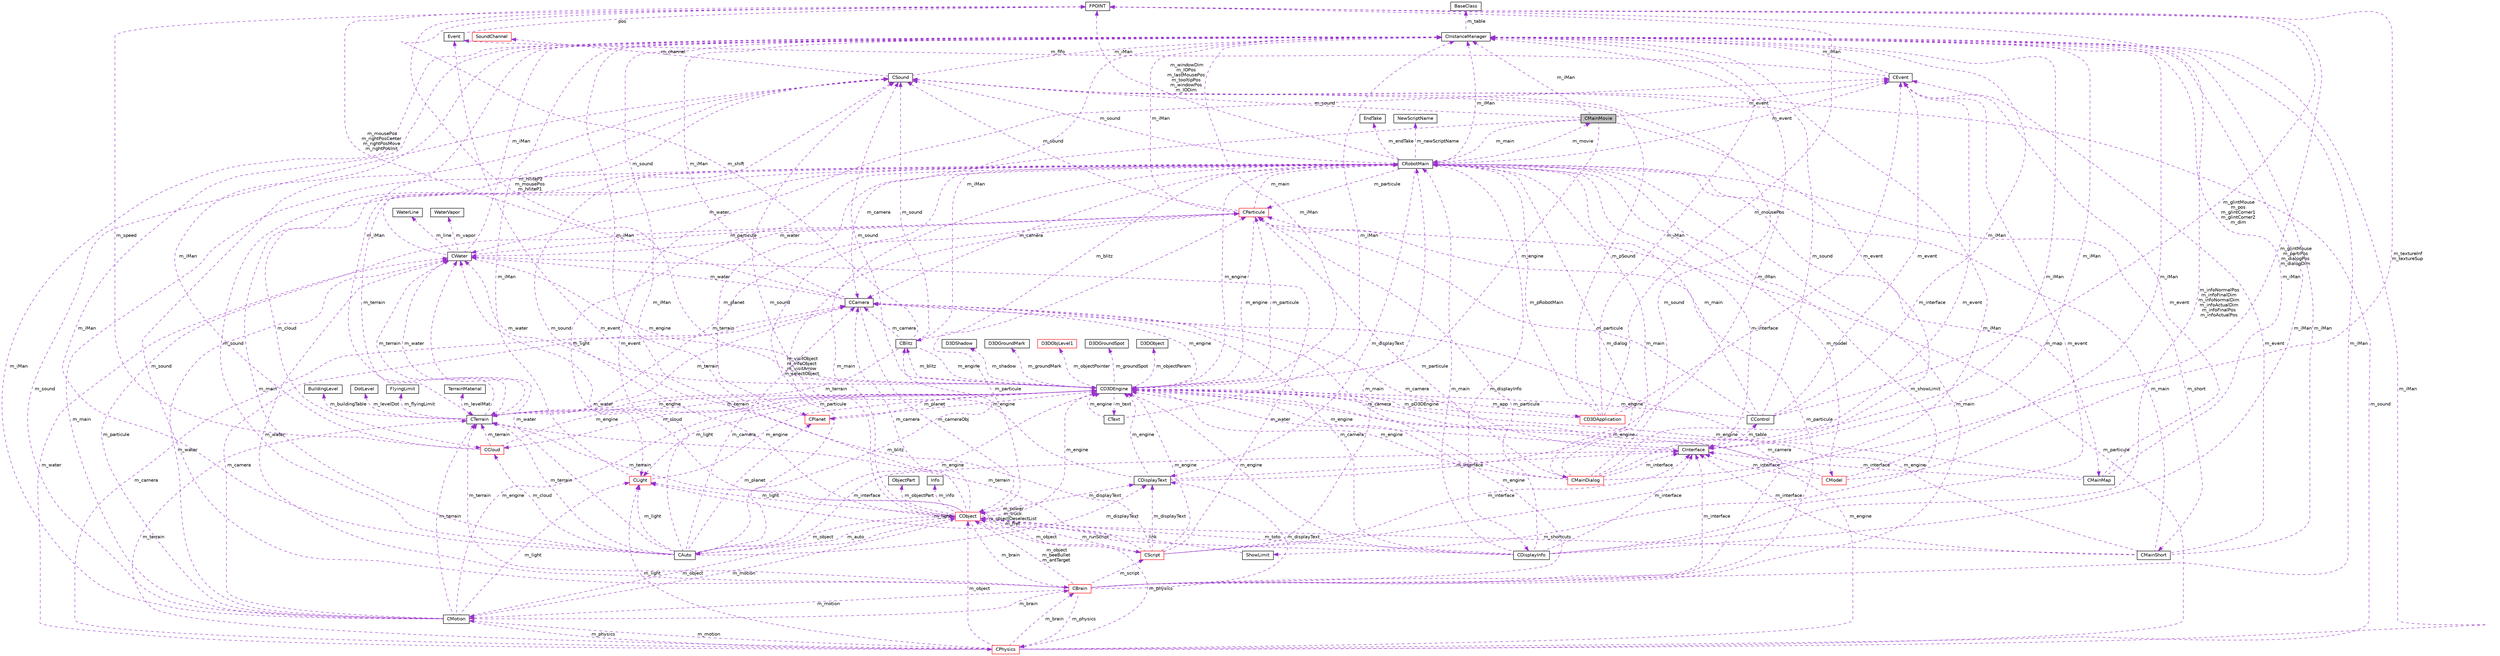 digraph G
{
  edge [fontname="Helvetica",fontsize="10",labelfontname="Helvetica",labelfontsize="10"];
  node [fontname="Helvetica",fontsize="10",shape=record];
  Node1 [label="CMainMovie",height=0.2,width=0.4,color="black", fillcolor="grey75", style="filled" fontcolor="black"];
  Node2 -> Node1 [dir="back",color="darkorchid3",fontsize="10",style="dashed",label=" m_camera" ,fontname="Helvetica"];
  Node2 [label="CCamera",height=0.2,width=0.4,color="black", fillcolor="white", style="filled",URL="$class_c_camera.html"];
  Node3 -> Node2 [dir="back",color="darkorchid3",fontsize="10",style="dashed",label=" m_water" ,fontname="Helvetica"];
  Node3 [label="CWater",height=0.2,width=0.4,color="black", fillcolor="white", style="filled",URL="$class_c_water.html"];
  Node4 -> Node3 [dir="back",color="darkorchid3",fontsize="10",style="dashed",label=" m_particule" ,fontname="Helvetica"];
  Node4 [label="CParticule",height=0.2,width=0.4,color="red", fillcolor="white", style="filled",URL="$class_c_particule.html"];
  Node3 -> Node4 [dir="back",color="darkorchid3",fontsize="10",style="dashed",label=" m_water" ,fontname="Helvetica"];
  Node5 -> Node4 [dir="back",color="darkorchid3",fontsize="10",style="dashed",label=" m_main" ,fontname="Helvetica"];
  Node5 [label="CRobotMain",height=0.2,width=0.4,color="black", fillcolor="white", style="filled",URL="$class_c_robot_main.html"];
  Node4 -> Node5 [dir="back",color="darkorchid3",fontsize="10",style="dashed",label=" m_particule" ,fontname="Helvetica"];
  Node3 -> Node5 [dir="back",color="darkorchid3",fontsize="10",style="dashed",label=" m_water" ,fontname="Helvetica"];
  Node6 -> Node5 [dir="back",color="darkorchid3",fontsize="10",style="dashed",label=" m_showLimit" ,fontname="Helvetica"];
  Node6 [label="ShowLimit",height=0.2,width=0.4,color="black", fillcolor="white", style="filled",URL="$struct_show_limit.html"];
  Node7 -> Node6 [dir="back",color="darkorchid3",fontsize="10",style="dashed",label=" link" ,fontname="Helvetica"];
  Node7 [label="CObject",height=0.2,width=0.4,color="red", fillcolor="white", style="filled",URL="$class_c_object.html"];
  Node4 -> Node7 [dir="back",color="darkorchid3",fontsize="10",style="dashed",label=" m_particule" ,fontname="Helvetica"];
  Node8 -> Node7 [dir="back",color="darkorchid3",fontsize="10",style="dashed",label=" m_runScript" ,fontname="Helvetica"];
  Node8 [label="CScript",height=0.2,width=0.4,color="red", fillcolor="white", style="filled",URL="$class_c_script.html"];
  Node3 -> Node8 [dir="back",color="darkorchid3",fontsize="10",style="dashed",label=" m_water" ,fontname="Helvetica"];
  Node9 -> Node8 [dir="back",color="darkorchid3",fontsize="10",style="dashed",label=" m_displayText" ,fontname="Helvetica"];
  Node9 [label="CDisplayText",height=0.2,width=0.4,color="black", fillcolor="white", style="filled",URL="$class_c_display_text.html"];
  Node10 -> Node9 [dir="back",color="darkorchid3",fontsize="10",style="dashed",label=" m_interface" ,fontname="Helvetica"];
  Node10 [label="CInterface",height=0.2,width=0.4,color="black", fillcolor="white", style="filled",URL="$class_c_interface.html"];
  Node11 -> Node10 [dir="back",color="darkorchid3",fontsize="10",style="dashed",label=" m_table" ,fontname="Helvetica"];
  Node11 [label="CControl",height=0.2,width=0.4,color="black", fillcolor="white", style="filled",URL="$class_c_control.html"];
  Node4 -> Node11 [dir="back",color="darkorchid3",fontsize="10",style="dashed",label=" m_particule" ,fontname="Helvetica"];
  Node5 -> Node11 [dir="back",color="darkorchid3",fontsize="10",style="dashed",label=" m_main" ,fontname="Helvetica"];
  Node12 -> Node11 [dir="back",color="darkorchid3",fontsize="10",style="dashed",label=" m_iMan" ,fontname="Helvetica"];
  Node12 [label="CInstanceManager",height=0.2,width=0.4,color="black", fillcolor="white", style="filled",URL="$class_c_instance_manager.html"];
  Node13 -> Node12 [dir="back",color="darkorchid3",fontsize="10",style="dashed",label=" m_table" ,fontname="Helvetica"];
  Node13 [label="BaseClass",height=0.2,width=0.4,color="black", fillcolor="white", style="filled",URL="$struct_base_class.html"];
  Node14 -> Node11 [dir="back",color="darkorchid3",fontsize="10",style="dashed",label=" m_event" ,fontname="Helvetica"];
  Node14 [label="CEvent",height=0.2,width=0.4,color="black", fillcolor="white", style="filled",URL="$class_c_event.html"];
  Node12 -> Node14 [dir="back",color="darkorchid3",fontsize="10",style="dashed",label=" m_iMan" ,fontname="Helvetica"];
  Node15 -> Node14 [dir="back",color="darkorchid3",fontsize="10",style="dashed",label=" m_fifo" ,fontname="Helvetica"];
  Node15 [label="Event",height=0.2,width=0.4,color="black", fillcolor="white", style="filled",URL="$struct_event.html"];
  Node16 -> Node15 [dir="back",color="darkorchid3",fontsize="10",style="dashed",label=" pos" ,fontname="Helvetica"];
  Node16 [label="FPOINT",height=0.2,width=0.4,color="black", fillcolor="white", style="filled",URL="$struct_f_p_o_i_n_t.html"];
  Node16 -> Node11 [dir="back",color="darkorchid3",fontsize="10",style="dashed",label=" m_glintMouse\nm_pos\nm_glintCorner1\nm_glintCorner2\nm_dim" ,fontname="Helvetica"];
  Node17 -> Node11 [dir="back",color="darkorchid3",fontsize="10",style="dashed",label=" m_sound" ,fontname="Helvetica"];
  Node17 [label="CSound",height=0.2,width=0.4,color="black", fillcolor="white", style="filled",URL="$class_c_sound.html"];
  Node12 -> Node17 [dir="back",color="darkorchid3",fontsize="10",style="dashed",label=" m_iMan" ,fontname="Helvetica"];
  Node18 -> Node17 [dir="back",color="darkorchid3",fontsize="10",style="dashed",label=" m_channel" ,fontname="Helvetica"];
  Node18 [label="SoundChannel",height=0.2,width=0.4,color="red", fillcolor="white", style="filled",URL="$struct_sound_channel.html"];
  Node19 -> Node11 [dir="back",color="darkorchid3",fontsize="10",style="dashed",label=" m_engine" ,fontname="Helvetica"];
  Node19 [label="CD3DEngine",height=0.2,width=0.4,color="black", fillcolor="white", style="filled",URL="$class_c_d3_d_engine.html"];
  Node20 -> Node19 [dir="back",color="darkorchid3",fontsize="10",style="dashed",label=" m_groundMark" ,fontname="Helvetica"];
  Node20 [label="D3DGroundMark",height=0.2,width=0.4,color="black", fillcolor="white", style="filled",URL="$struct_d3_d_ground_mark.html"];
  Node4 -> Node19 [dir="back",color="darkorchid3",fontsize="10",style="dashed",label=" m_particule" ,fontname="Helvetica"];
  Node3 -> Node19 [dir="back",color="darkorchid3",fontsize="10",style="dashed",label=" m_water" ,fontname="Helvetica"];
  Node21 -> Node19 [dir="back",color="darkorchid3",fontsize="10",style="dashed",label=" m_blitz" ,fontname="Helvetica"];
  Node21 [label="CBlitz",height=0.2,width=0.4,color="black", fillcolor="white", style="filled",URL="$class_c_blitz.html"];
  Node2 -> Node21 [dir="back",color="darkorchid3",fontsize="10",style="dashed",label=" m_camera" ,fontname="Helvetica"];
  Node12 -> Node21 [dir="back",color="darkorchid3",fontsize="10",style="dashed",label=" m_iMan" ,fontname="Helvetica"];
  Node22 -> Node21 [dir="back",color="darkorchid3",fontsize="10",style="dashed",label=" m_terrain" ,fontname="Helvetica"];
  Node22 [label="CTerrain",height=0.2,width=0.4,color="black", fillcolor="white", style="filled",URL="$class_c_terrain.html"];
  Node23 -> Node22 [dir="back",color="darkorchid3",fontsize="10",style="dashed",label=" m_levelMat" ,fontname="Helvetica"];
  Node23 [label="TerrainMaterial",height=0.2,width=0.4,color="black", fillcolor="white", style="filled",URL="$struct_terrain_material.html"];
  Node3 -> Node22 [dir="back",color="darkorchid3",fontsize="10",style="dashed",label=" m_water" ,fontname="Helvetica"];
  Node24 -> Node22 [dir="back",color="darkorchid3",fontsize="10",style="dashed",label=" m_buildingTable" ,fontname="Helvetica"];
  Node24 [label="BuildingLevel",height=0.2,width=0.4,color="black", fillcolor="white", style="filled",URL="$struct_building_level.html"];
  Node12 -> Node22 [dir="back",color="darkorchid3",fontsize="10",style="dashed",label=" m_iMan" ,fontname="Helvetica"];
  Node25 -> Node22 [dir="back",color="darkorchid3",fontsize="10",style="dashed",label=" m_levelDot" ,fontname="Helvetica"];
  Node25 [label="DotLevel",height=0.2,width=0.4,color="black", fillcolor="white", style="filled",URL="$struct_dot_level.html"];
  Node19 -> Node22 [dir="back",color="darkorchid3",fontsize="10",style="dashed",label=" m_engine" ,fontname="Helvetica"];
  Node26 -> Node22 [dir="back",color="darkorchid3",fontsize="10",style="dashed",label=" m_flyingLimit" ,fontname="Helvetica"];
  Node26 [label="FlyingLimit",height=0.2,width=0.4,color="black", fillcolor="white", style="filled",URL="$struct_flying_limit.html"];
  Node16 -> Node21 [dir="back",color="darkorchid3",fontsize="10",style="dashed",label=" m_shift" ,fontname="Helvetica"];
  Node17 -> Node21 [dir="back",color="darkorchid3",fontsize="10",style="dashed",label=" m_sound" ,fontname="Helvetica"];
  Node19 -> Node21 [dir="back",color="darkorchid3",fontsize="10",style="dashed",label=" m_engine" ,fontname="Helvetica"];
  Node27 -> Node19 [dir="back",color="darkorchid3",fontsize="10",style="dashed",label=" m_light" ,fontname="Helvetica"];
  Node27 [label="CLight",height=0.2,width=0.4,color="red", fillcolor="white", style="filled",URL="$class_c_light.html"];
  Node12 -> Node27 [dir="back",color="darkorchid3",fontsize="10",style="dashed",label=" m_iMan" ,fontname="Helvetica"];
  Node19 -> Node27 [dir="back",color="darkorchid3",fontsize="10",style="dashed",label=" m_engine" ,fontname="Helvetica"];
  Node28 -> Node19 [dir="back",color="darkorchid3",fontsize="10",style="dashed",label=" m_objectPointer" ,fontname="Helvetica"];
  Node28 [label="D3DObjLevel1",height=0.2,width=0.4,color="red", fillcolor="white", style="filled",URL="$struct_d3_d_obj_level1.html"];
  Node29 -> Node19 [dir="back",color="darkorchid3",fontsize="10",style="dashed",label=" m_cloud" ,fontname="Helvetica"];
  Node29 [label="CCloud",height=0.2,width=0.4,color="red", fillcolor="white", style="filled",URL="$class_c_cloud.html"];
  Node12 -> Node29 [dir="back",color="darkorchid3",fontsize="10",style="dashed",label=" m_iMan" ,fontname="Helvetica"];
  Node22 -> Node29 [dir="back",color="darkorchid3",fontsize="10",style="dashed",label=" m_terrain" ,fontname="Helvetica"];
  Node16 -> Node29 [dir="back",color="darkorchid3",fontsize="10",style="dashed",label=" m_speed" ,fontname="Helvetica"];
  Node19 -> Node29 [dir="back",color="darkorchid3",fontsize="10",style="dashed",label=" m_engine" ,fontname="Helvetica"];
  Node30 -> Node19 [dir="back",color="darkorchid3",fontsize="10",style="dashed",label=" m_groundSpot" ,fontname="Helvetica"];
  Node30 [label="D3DGroundSpot",height=0.2,width=0.4,color="black", fillcolor="white", style="filled",URL="$struct_d3_d_ground_spot.html"];
  Node12 -> Node19 [dir="back",color="darkorchid3",fontsize="10",style="dashed",label=" m_iMan" ,fontname="Helvetica"];
  Node22 -> Node19 [dir="back",color="darkorchid3",fontsize="10",style="dashed",label=" m_terrain" ,fontname="Helvetica"];
  Node31 -> Node19 [dir="back",color="darkorchid3",fontsize="10",style="dashed",label=" m_app" ,fontname="Helvetica"];
  Node31 [label="CD3DApplication",height=0.2,width=0.4,color="red", fillcolor="white", style="filled",URL="$class_c_d3_d_application.html"];
  Node5 -> Node31 [dir="back",color="darkorchid3",fontsize="10",style="dashed",label=" m_pRobotMain" ,fontname="Helvetica"];
  Node12 -> Node31 [dir="back",color="darkorchid3",fontsize="10",style="dashed",label=" m_iMan" ,fontname="Helvetica"];
  Node14 -> Node31 [dir="back",color="darkorchid3",fontsize="10",style="dashed",label=" m_event" ,fontname="Helvetica"];
  Node16 -> Node31 [dir="back",color="darkorchid3",fontsize="10",style="dashed",label=" m_mousePos" ,fontname="Helvetica"];
  Node17 -> Node31 [dir="back",color="darkorchid3",fontsize="10",style="dashed",label=" m_pSound" ,fontname="Helvetica"];
  Node19 -> Node31 [dir="back",color="darkorchid3",fontsize="10",style="dashed",label=" m_pD3DEngine" ,fontname="Helvetica"];
  Node16 -> Node19 [dir="back",color="darkorchid3",fontsize="10",style="dashed",label=" m_hiliteP2\nm_mousePos\nm_hiliteP1" ,fontname="Helvetica"];
  Node32 -> Node19 [dir="back",color="darkorchid3",fontsize="10",style="dashed",label=" m_objectParam" ,fontname="Helvetica"];
  Node32 [label="D3DObject",height=0.2,width=0.4,color="black", fillcolor="white", style="filled",URL="$struct_d3_d_object.html"];
  Node17 -> Node19 [dir="back",color="darkorchid3",fontsize="10",style="dashed",label=" m_sound" ,fontname="Helvetica"];
  Node33 -> Node19 [dir="back",color="darkorchid3",fontsize="10",style="dashed",label=" m_planet" ,fontname="Helvetica"];
  Node33 [label="CPlanet",height=0.2,width=0.4,color="red", fillcolor="white", style="filled",URL="$class_c_planet.html"];
  Node12 -> Node33 [dir="back",color="darkorchid3",fontsize="10",style="dashed",label=" m_iMan" ,fontname="Helvetica"];
  Node19 -> Node33 [dir="back",color="darkorchid3",fontsize="10",style="dashed",label=" m_engine" ,fontname="Helvetica"];
  Node34 -> Node19 [dir="back",color="darkorchid3",fontsize="10",style="dashed",label=" m_text" ,fontname="Helvetica"];
  Node34 [label="CText",height=0.2,width=0.4,color="black", fillcolor="white", style="filled",URL="$class_c_text.html"];
  Node12 -> Node34 [dir="back",color="darkorchid3",fontsize="10",style="dashed",label=" m_iMan" ,fontname="Helvetica"];
  Node19 -> Node34 [dir="back",color="darkorchid3",fontsize="10",style="dashed",label=" m_engine" ,fontname="Helvetica"];
  Node35 -> Node19 [dir="back",color="darkorchid3",fontsize="10",style="dashed",label=" m_shadow" ,fontname="Helvetica"];
  Node35 [label="D3DShadow",height=0.2,width=0.4,color="black", fillcolor="white", style="filled",URL="$struct_d3_d_shadow.html"];
  Node2 -> Node10 [dir="back",color="darkorchid3",fontsize="10",style="dashed",label=" m_camera" ,fontname="Helvetica"];
  Node12 -> Node10 [dir="back",color="darkorchid3",fontsize="10",style="dashed",label=" m_iMan" ,fontname="Helvetica"];
  Node19 -> Node10 [dir="back",color="darkorchid3",fontsize="10",style="dashed",label=" m_engine" ,fontname="Helvetica"];
  Node12 -> Node9 [dir="back",color="darkorchid3",fontsize="10",style="dashed",label=" m_iMan" ,fontname="Helvetica"];
  Node17 -> Node9 [dir="back",color="darkorchid3",fontsize="10",style="dashed",label=" m_sound" ,fontname="Helvetica"];
  Node19 -> Node9 [dir="back",color="darkorchid3",fontsize="10",style="dashed",label=" m_engine" ,fontname="Helvetica"];
  Node5 -> Node8 [dir="back",color="darkorchid3",fontsize="10",style="dashed",label=" m_main" ,fontname="Helvetica"];
  Node10 -> Node8 [dir="back",color="darkorchid3",fontsize="10",style="dashed",label=" m_interface" ,fontname="Helvetica"];
  Node12 -> Node8 [dir="back",color="darkorchid3",fontsize="10",style="dashed",label=" m_iMan" ,fontname="Helvetica"];
  Node15 -> Node8 [dir="back",color="darkorchid3",fontsize="10",style="dashed",label=" m_event" ,fontname="Helvetica"];
  Node22 -> Node8 [dir="back",color="darkorchid3",fontsize="10",style="dashed",label=" m_terrain" ,fontname="Helvetica"];
  Node7 -> Node8 [dir="back",color="darkorchid3",fontsize="10",style="dashed",label=" m_object" ,fontname="Helvetica"];
  Node19 -> Node8 [dir="back",color="darkorchid3",fontsize="10",style="dashed",label=" m_engine" ,fontname="Helvetica"];
  Node3 -> Node7 [dir="back",color="darkorchid3",fontsize="10",style="dashed",label=" m_water" ,fontname="Helvetica"];
  Node27 -> Node7 [dir="back",color="darkorchid3",fontsize="10",style="dashed",label=" m_light" ,fontname="Helvetica"];
  Node36 -> Node7 [dir="back",color="darkorchid3",fontsize="10",style="dashed",label=" m_brain" ,fontname="Helvetica"];
  Node36 [label="CBrain",height=0.2,width=0.4,color="red", fillcolor="white", style="filled",URL="$class_c_brain.html"];
  Node4 -> Node36 [dir="back",color="darkorchid3",fontsize="10",style="dashed",label=" m_particule" ,fontname="Helvetica"];
  Node8 -> Node36 [dir="back",color="darkorchid3",fontsize="10",style="dashed",label=" m_script" ,fontname="Helvetica"];
  Node3 -> Node36 [dir="back",color="darkorchid3",fontsize="10",style="dashed",label=" m_water" ,fontname="Helvetica"];
  Node2 -> Node36 [dir="back",color="darkorchid3",fontsize="10",style="dashed",label=" m_camera" ,fontname="Helvetica"];
  Node9 -> Node36 [dir="back",color="darkorchid3",fontsize="10",style="dashed",label=" m_displayText" ,fontname="Helvetica"];
  Node5 -> Node36 [dir="back",color="darkorchid3",fontsize="10",style="dashed",label=" m_main" ,fontname="Helvetica"];
  Node10 -> Node36 [dir="back",color="darkorchid3",fontsize="10",style="dashed",label=" m_interface" ,fontname="Helvetica"];
  Node12 -> Node36 [dir="back",color="darkorchid3",fontsize="10",style="dashed",label=" m_iMan" ,fontname="Helvetica"];
  Node22 -> Node36 [dir="back",color="darkorchid3",fontsize="10",style="dashed",label=" m_terrain" ,fontname="Helvetica"];
  Node37 -> Node36 [dir="back",color="darkorchid3",fontsize="10",style="dashed",label=" m_physics" ,fontname="Helvetica"];
  Node37 [label="CPhysics",height=0.2,width=0.4,color="red", fillcolor="white", style="filled",URL="$class_c_physics.html"];
  Node4 -> Node37 [dir="back",color="darkorchid3",fontsize="10",style="dashed",label=" m_particule" ,fontname="Helvetica"];
  Node3 -> Node37 [dir="back",color="darkorchid3",fontsize="10",style="dashed",label=" m_water" ,fontname="Helvetica"];
  Node27 -> Node37 [dir="back",color="darkorchid3",fontsize="10",style="dashed",label=" m_light" ,fontname="Helvetica"];
  Node36 -> Node37 [dir="back",color="darkorchid3",fontsize="10",style="dashed",label=" m_brain" ,fontname="Helvetica"];
  Node2 -> Node37 [dir="back",color="darkorchid3",fontsize="10",style="dashed",label=" m_camera" ,fontname="Helvetica"];
  Node12 -> Node37 [dir="back",color="darkorchid3",fontsize="10",style="dashed",label=" m_iMan" ,fontname="Helvetica"];
  Node22 -> Node37 [dir="back",color="darkorchid3",fontsize="10",style="dashed",label=" m_terrain" ,fontname="Helvetica"];
  Node17 -> Node37 [dir="back",color="darkorchid3",fontsize="10",style="dashed",label=" m_sound" ,fontname="Helvetica"];
  Node38 -> Node37 [dir="back",color="darkorchid3",fontsize="10",style="dashed",label=" m_motion" ,fontname="Helvetica"];
  Node38 [label="CMotion",height=0.2,width=0.4,color="black", fillcolor="white", style="filled",URL="$class_c_motion.html"];
  Node4 -> Node38 [dir="back",color="darkorchid3",fontsize="10",style="dashed",label=" m_particule" ,fontname="Helvetica"];
  Node3 -> Node38 [dir="back",color="darkorchid3",fontsize="10",style="dashed",label=" m_water" ,fontname="Helvetica"];
  Node27 -> Node38 [dir="back",color="darkorchid3",fontsize="10",style="dashed",label=" m_light" ,fontname="Helvetica"];
  Node36 -> Node38 [dir="back",color="darkorchid3",fontsize="10",style="dashed",label=" m_brain" ,fontname="Helvetica"];
  Node2 -> Node38 [dir="back",color="darkorchid3",fontsize="10",style="dashed",label=" m_camera" ,fontname="Helvetica"];
  Node5 -> Node38 [dir="back",color="darkorchid3",fontsize="10",style="dashed",label=" m_main" ,fontname="Helvetica"];
  Node12 -> Node38 [dir="back",color="darkorchid3",fontsize="10",style="dashed",label=" m_iMan" ,fontname="Helvetica"];
  Node22 -> Node38 [dir="back",color="darkorchid3",fontsize="10",style="dashed",label=" m_terrain" ,fontname="Helvetica"];
  Node37 -> Node38 [dir="back",color="darkorchid3",fontsize="10",style="dashed",label=" m_physics" ,fontname="Helvetica"];
  Node17 -> Node38 [dir="back",color="darkorchid3",fontsize="10",style="dashed",label=" m_sound" ,fontname="Helvetica"];
  Node7 -> Node38 [dir="back",color="darkorchid3",fontsize="10",style="dashed",label=" m_object" ,fontname="Helvetica"];
  Node19 -> Node38 [dir="back",color="darkorchid3",fontsize="10",style="dashed",label=" m_engine" ,fontname="Helvetica"];
  Node7 -> Node37 [dir="back",color="darkorchid3",fontsize="10",style="dashed",label=" m_object" ,fontname="Helvetica"];
  Node19 -> Node37 [dir="back",color="darkorchid3",fontsize="10",style="dashed",label=" m_engine" ,fontname="Helvetica"];
  Node17 -> Node36 [dir="back",color="darkorchid3",fontsize="10",style="dashed",label=" m_sound" ,fontname="Helvetica"];
  Node38 -> Node36 [dir="back",color="darkorchid3",fontsize="10",style="dashed",label=" m_motion" ,fontname="Helvetica"];
  Node7 -> Node36 [dir="back",color="darkorchid3",fontsize="10",style="dashed",label=" m_object\nm_beeBullet\nm_antTarget" ,fontname="Helvetica"];
  Node19 -> Node36 [dir="back",color="darkorchid3",fontsize="10",style="dashed",label=" m_engine" ,fontname="Helvetica"];
  Node2 -> Node7 [dir="back",color="darkorchid3",fontsize="10",style="dashed",label=" m_camera" ,fontname="Helvetica"];
  Node9 -> Node7 [dir="back",color="darkorchid3",fontsize="10",style="dashed",label=" m_displayText" ,fontname="Helvetica"];
  Node39 -> Node7 [dir="back",color="darkorchid3",fontsize="10",style="dashed",label=" m_objectPart" ,fontname="Helvetica"];
  Node39 [label="ObjectPart",height=0.2,width=0.4,color="black", fillcolor="white", style="filled",URL="$struct_object_part.html"];
  Node5 -> Node7 [dir="back",color="darkorchid3",fontsize="10",style="dashed",label=" m_main" ,fontname="Helvetica"];
  Node12 -> Node7 [dir="back",color="darkorchid3",fontsize="10",style="dashed",label=" m_iMan" ,fontname="Helvetica"];
  Node22 -> Node7 [dir="back",color="darkorchid3",fontsize="10",style="dashed",label=" m_terrain" ,fontname="Helvetica"];
  Node37 -> Node7 [dir="back",color="darkorchid3",fontsize="10",style="dashed",label=" m_physics" ,fontname="Helvetica"];
  Node40 -> Node7 [dir="back",color="darkorchid3",fontsize="10",style="dashed",label=" m_info" ,fontname="Helvetica"];
  Node40 [label="Info",height=0.2,width=0.4,color="black", fillcolor="white", style="filled",URL="$struct_info.html"];
  Node17 -> Node7 [dir="back",color="darkorchid3",fontsize="10",style="dashed",label=" m_sound" ,fontname="Helvetica"];
  Node41 -> Node7 [dir="back",color="darkorchid3",fontsize="10",style="dashed",label=" m_auto" ,fontname="Helvetica"];
  Node41 [label="CAuto",height=0.2,width=0.4,color="black", fillcolor="white", style="filled",URL="$class_c_auto.html"];
  Node4 -> Node41 [dir="back",color="darkorchid3",fontsize="10",style="dashed",label=" m_particule" ,fontname="Helvetica"];
  Node3 -> Node41 [dir="back",color="darkorchid3",fontsize="10",style="dashed",label=" m_water" ,fontname="Helvetica"];
  Node21 -> Node41 [dir="back",color="darkorchid3",fontsize="10",style="dashed",label=" m_blitz" ,fontname="Helvetica"];
  Node27 -> Node41 [dir="back",color="darkorchid3",fontsize="10",style="dashed",label=" m_light" ,fontname="Helvetica"];
  Node29 -> Node41 [dir="back",color="darkorchid3",fontsize="10",style="dashed",label=" m_cloud" ,fontname="Helvetica"];
  Node2 -> Node41 [dir="back",color="darkorchid3",fontsize="10",style="dashed",label=" m_camera" ,fontname="Helvetica"];
  Node9 -> Node41 [dir="back",color="darkorchid3",fontsize="10",style="dashed",label=" m_displayText" ,fontname="Helvetica"];
  Node5 -> Node41 [dir="back",color="darkorchid3",fontsize="10",style="dashed",label=" m_main" ,fontname="Helvetica"];
  Node10 -> Node41 [dir="back",color="darkorchid3",fontsize="10",style="dashed",label=" m_interface" ,fontname="Helvetica"];
  Node12 -> Node41 [dir="back",color="darkorchid3",fontsize="10",style="dashed",label=" m_iMan" ,fontname="Helvetica"];
  Node14 -> Node41 [dir="back",color="darkorchid3",fontsize="10",style="dashed",label=" m_event" ,fontname="Helvetica"];
  Node22 -> Node41 [dir="back",color="darkorchid3",fontsize="10",style="dashed",label=" m_terrain" ,fontname="Helvetica"];
  Node17 -> Node41 [dir="back",color="darkorchid3",fontsize="10",style="dashed",label=" m_sound" ,fontname="Helvetica"];
  Node33 -> Node41 [dir="back",color="darkorchid3",fontsize="10",style="dashed",label=" m_planet" ,fontname="Helvetica"];
  Node7 -> Node41 [dir="back",color="darkorchid3",fontsize="10",style="dashed",label=" m_object" ,fontname="Helvetica"];
  Node19 -> Node41 [dir="back",color="darkorchid3",fontsize="10",style="dashed",label=" m_engine" ,fontname="Helvetica"];
  Node38 -> Node7 [dir="back",color="darkorchid3",fontsize="10",style="dashed",label=" m_motion" ,fontname="Helvetica"];
  Node7 -> Node7 [dir="back",color="darkorchid3",fontsize="10",style="dashed",label=" m_power\nm_truck\nm_objectDeselectList\nm_fret" ,fontname="Helvetica"];
  Node19 -> Node7 [dir="back",color="darkorchid3",fontsize="10",style="dashed",label=" m_engine" ,fontname="Helvetica"];
  Node27 -> Node5 [dir="back",color="darkorchid3",fontsize="10",style="dashed",label=" m_light" ,fontname="Helvetica"];
  Node21 -> Node5 [dir="back",color="darkorchid3",fontsize="10",style="dashed",label=" m_blitz" ,fontname="Helvetica"];
  Node29 -> Node5 [dir="back",color="darkorchid3",fontsize="10",style="dashed",label=" m_cloud" ,fontname="Helvetica"];
  Node42 -> Node5 [dir="back",color="darkorchid3",fontsize="10",style="dashed",label=" m_dialog" ,fontname="Helvetica"];
  Node42 [label="CMainDialog",height=0.2,width=0.4,color="red", fillcolor="white", style="filled",URL="$class_c_main_dialog.html"];
  Node4 -> Node42 [dir="back",color="darkorchid3",fontsize="10",style="dashed",label=" m_particule" ,fontname="Helvetica"];
  Node2 -> Node42 [dir="back",color="darkorchid3",fontsize="10",style="dashed",label=" m_camera" ,fontname="Helvetica"];
  Node10 -> Node42 [dir="back",color="darkorchid3",fontsize="10",style="dashed",label=" m_interface" ,fontname="Helvetica"];
  Node5 -> Node42 [dir="back",color="darkorchid3",fontsize="10",style="dashed",label=" m_main" ,fontname="Helvetica"];
  Node12 -> Node42 [dir="back",color="darkorchid3",fontsize="10",style="dashed",label=" m_iMan" ,fontname="Helvetica"];
  Node14 -> Node42 [dir="back",color="darkorchid3",fontsize="10",style="dashed",label=" m_event" ,fontname="Helvetica"];
  Node16 -> Node42 [dir="back",color="darkorchid3",fontsize="10",style="dashed",label=" m_glintMouse\nm_partiPos\nm_dialogPos\nm_dialogDim" ,fontname="Helvetica"];
  Node17 -> Node42 [dir="back",color="darkorchid3",fontsize="10",style="dashed",label=" m_sound" ,fontname="Helvetica"];
  Node19 -> Node42 [dir="back",color="darkorchid3",fontsize="10",style="dashed",label=" m_engine" ,fontname="Helvetica"];
  Node2 -> Node5 [dir="back",color="darkorchid3",fontsize="10",style="dashed",label=" m_camera" ,fontname="Helvetica"];
  Node1 -> Node5 [dir="back",color="darkorchid3",fontsize="10",style="dashed",label=" m_movie" ,fontname="Helvetica"];
  Node9 -> Node5 [dir="back",color="darkorchid3",fontsize="10",style="dashed",label=" m_displayText" ,fontname="Helvetica"];
  Node10 -> Node5 [dir="back",color="darkorchid3",fontsize="10",style="dashed",label=" m_interface" ,fontname="Helvetica"];
  Node43 -> Node5 [dir="back",color="darkorchid3",fontsize="10",style="dashed",label=" m_model" ,fontname="Helvetica"];
  Node43 [label="CModel",height=0.2,width=0.4,color="red", fillcolor="white", style="filled",URL="$class_c_model.html"];
  Node10 -> Node43 [dir="back",color="darkorchid3",fontsize="10",style="dashed",label=" m_interface" ,fontname="Helvetica"];
  Node12 -> Node43 [dir="back",color="darkorchid3",fontsize="10",style="dashed",label=" m_iMan" ,fontname="Helvetica"];
  Node16 -> Node43 [dir="back",color="darkorchid3",fontsize="10",style="dashed",label=" m_textureInf\nm_textureSup" ,fontname="Helvetica"];
  Node19 -> Node43 [dir="back",color="darkorchid3",fontsize="10",style="dashed",label=" m_engine" ,fontname="Helvetica"];
  Node12 -> Node5 [dir="back",color="darkorchid3",fontsize="10",style="dashed",label=" m_iMan" ,fontname="Helvetica"];
  Node44 -> Node5 [dir="back",color="darkorchid3",fontsize="10",style="dashed",label=" m_newScriptName" ,fontname="Helvetica"];
  Node44 [label="NewScriptName",height=0.2,width=0.4,color="black", fillcolor="white", style="filled",URL="$struct_new_script_name.html"];
  Node14 -> Node5 [dir="back",color="darkorchid3",fontsize="10",style="dashed",label=" m_event" ,fontname="Helvetica"];
  Node22 -> Node5 [dir="back",color="darkorchid3",fontsize="10",style="dashed",label=" m_terrain" ,fontname="Helvetica"];
  Node16 -> Node5 [dir="back",color="darkorchid3",fontsize="10",style="dashed",label=" m_windowDim\nm_IOPos\nm_lastMousePos\nm_tooltipPos\nm_windowPos\nm_IODim" ,fontname="Helvetica"];
  Node45 -> Node5 [dir="back",color="darkorchid3",fontsize="10",style="dashed",label=" m_short" ,fontname="Helvetica"];
  Node45 [label="CMainShort",height=0.2,width=0.4,color="black", fillcolor="white", style="filled",URL="$class_c_main_short.html"];
  Node5 -> Node45 [dir="back",color="darkorchid3",fontsize="10",style="dashed",label=" m_main" ,fontname="Helvetica"];
  Node10 -> Node45 [dir="back",color="darkorchid3",fontsize="10",style="dashed",label=" m_interface" ,fontname="Helvetica"];
  Node12 -> Node45 [dir="back",color="darkorchid3",fontsize="10",style="dashed",label=" m_iMan" ,fontname="Helvetica"];
  Node14 -> Node45 [dir="back",color="darkorchid3",fontsize="10",style="dashed",label=" m_event" ,fontname="Helvetica"];
  Node7 -> Node45 [dir="back",color="darkorchid3",fontsize="10",style="dashed",label=" m_shortcuts" ,fontname="Helvetica"];
  Node19 -> Node45 [dir="back",color="darkorchid3",fontsize="10",style="dashed",label=" m_engine" ,fontname="Helvetica"];
  Node17 -> Node5 [dir="back",color="darkorchid3",fontsize="10",style="dashed",label=" m_sound" ,fontname="Helvetica"];
  Node33 -> Node5 [dir="back",color="darkorchid3",fontsize="10",style="dashed",label=" m_planet" ,fontname="Helvetica"];
  Node7 -> Node5 [dir="back",color="darkorchid3",fontsize="10",style="dashed",label=" m_visitObject\nm_infoObject\nm_visitArrow\nm_selectObject" ,fontname="Helvetica"];
  Node19 -> Node5 [dir="back",color="darkorchid3",fontsize="10",style="dashed",label=" m_engine" ,fontname="Helvetica"];
  Node46 -> Node5 [dir="back",color="darkorchid3",fontsize="10",style="dashed",label=" m_endTake" ,fontname="Helvetica"];
  Node46 [label="EndTake",height=0.2,width=0.4,color="black", fillcolor="white", style="filled",URL="$struct_end_take.html"];
  Node47 -> Node5 [dir="back",color="darkorchid3",fontsize="10",style="dashed",label=" m_displayInfo" ,fontname="Helvetica"];
  Node47 [label="CDisplayInfo",height=0.2,width=0.4,color="black", fillcolor="white", style="filled",URL="$class_c_display_info.html"];
  Node4 -> Node47 [dir="back",color="darkorchid3",fontsize="10",style="dashed",label=" m_particule" ,fontname="Helvetica"];
  Node27 -> Node47 [dir="back",color="darkorchid3",fontsize="10",style="dashed",label=" m_light" ,fontname="Helvetica"];
  Node2 -> Node47 [dir="back",color="darkorchid3",fontsize="10",style="dashed",label=" m_camera" ,fontname="Helvetica"];
  Node10 -> Node47 [dir="back",color="darkorchid3",fontsize="10",style="dashed",label=" m_interface" ,fontname="Helvetica"];
  Node5 -> Node47 [dir="back",color="darkorchid3",fontsize="10",style="dashed",label=" m_main" ,fontname="Helvetica"];
  Node12 -> Node47 [dir="back",color="darkorchid3",fontsize="10",style="dashed",label=" m_iMan" ,fontname="Helvetica"];
  Node14 -> Node47 [dir="back",color="darkorchid3",fontsize="10",style="dashed",label=" m_event" ,fontname="Helvetica"];
  Node16 -> Node47 [dir="back",color="darkorchid3",fontsize="10",style="dashed",label=" m_infoNormalPos\nm_infoFinalDim\nm_infoNormalDim\nm_infoActualDim\nm_infoFinalPos\nm_infoActualPos" ,fontname="Helvetica"];
  Node7 -> Node47 [dir="back",color="darkorchid3",fontsize="10",style="dashed",label=" m_toto" ,fontname="Helvetica"];
  Node19 -> Node47 [dir="back",color="darkorchid3",fontsize="10",style="dashed",label=" m_engine" ,fontname="Helvetica"];
  Node48 -> Node5 [dir="back",color="darkorchid3",fontsize="10",style="dashed",label=" m_map" ,fontname="Helvetica"];
  Node48 [label="CMainMap",height=0.2,width=0.4,color="black", fillcolor="white", style="filled",URL="$class_c_main_map.html"];
  Node10 -> Node48 [dir="back",color="darkorchid3",fontsize="10",style="dashed",label=" m_interface" ,fontname="Helvetica"];
  Node12 -> Node48 [dir="back",color="darkorchid3",fontsize="10",style="dashed",label=" m_iMan" ,fontname="Helvetica"];
  Node14 -> Node48 [dir="back",color="darkorchid3",fontsize="10",style="dashed",label=" m_event" ,fontname="Helvetica"];
  Node19 -> Node48 [dir="back",color="darkorchid3",fontsize="10",style="dashed",label=" m_engine" ,fontname="Helvetica"];
  Node12 -> Node4 [dir="back",color="darkorchid3",fontsize="10",style="dashed",label=" m_iMan" ,fontname="Helvetica"];
  Node22 -> Node4 [dir="back",color="darkorchid3",fontsize="10",style="dashed",label=" m_terrain" ,fontname="Helvetica"];
  Node17 -> Node4 [dir="back",color="darkorchid3",fontsize="10",style="dashed",label=" m_sound" ,fontname="Helvetica"];
  Node19 -> Node4 [dir="back",color="darkorchid3",fontsize="10",style="dashed",label=" m_engine" ,fontname="Helvetica"];
  Node12 -> Node3 [dir="back",color="darkorchid3",fontsize="10",style="dashed",label=" m_iMan" ,fontname="Helvetica"];
  Node22 -> Node3 [dir="back",color="darkorchid3",fontsize="10",style="dashed",label=" m_terrain" ,fontname="Helvetica"];
  Node49 -> Node3 [dir="back",color="darkorchid3",fontsize="10",style="dashed",label=" m_line" ,fontname="Helvetica"];
  Node49 [label="WaterLine",height=0.2,width=0.4,color="black", fillcolor="white", style="filled",URL="$struct_water_line.html"];
  Node17 -> Node3 [dir="back",color="darkorchid3",fontsize="10",style="dashed",label=" m_sound" ,fontname="Helvetica"];
  Node50 -> Node3 [dir="back",color="darkorchid3",fontsize="10",style="dashed",label=" m_vapor" ,fontname="Helvetica"];
  Node50 [label="WaterVapor",height=0.2,width=0.4,color="black", fillcolor="white", style="filled",URL="$struct_water_vapor.html"];
  Node19 -> Node3 [dir="back",color="darkorchid3",fontsize="10",style="dashed",label=" m_engine" ,fontname="Helvetica"];
  Node12 -> Node2 [dir="back",color="darkorchid3",fontsize="10",style="dashed",label=" m_iMan" ,fontname="Helvetica"];
  Node22 -> Node2 [dir="back",color="darkorchid3",fontsize="10",style="dashed",label=" m_terrain" ,fontname="Helvetica"];
  Node16 -> Node2 [dir="back",color="darkorchid3",fontsize="10",style="dashed",label=" m_mousePos\nm_rightPosCenter\nm_rightPosMove\nm_rightPosInit" ,fontname="Helvetica"];
  Node7 -> Node2 [dir="back",color="darkorchid3",fontsize="10",style="dashed",label=" m_cameraObj" ,fontname="Helvetica"];
  Node19 -> Node2 [dir="back",color="darkorchid3",fontsize="10",style="dashed",label=" m_engine" ,fontname="Helvetica"];
  Node5 -> Node1 [dir="back",color="darkorchid3",fontsize="10",style="dashed",label=" m_main" ,fontname="Helvetica"];
  Node10 -> Node1 [dir="back",color="darkorchid3",fontsize="10",style="dashed",label=" m_interface" ,fontname="Helvetica"];
  Node12 -> Node1 [dir="back",color="darkorchid3",fontsize="10",style="dashed",label=" m_iMan" ,fontname="Helvetica"];
  Node14 -> Node1 [dir="back",color="darkorchid3",fontsize="10",style="dashed",label=" m_event" ,fontname="Helvetica"];
  Node17 -> Node1 [dir="back",color="darkorchid3",fontsize="10",style="dashed",label=" m_sound" ,fontname="Helvetica"];
  Node19 -> Node1 [dir="back",color="darkorchid3",fontsize="10",style="dashed",label=" m_engine" ,fontname="Helvetica"];
}
